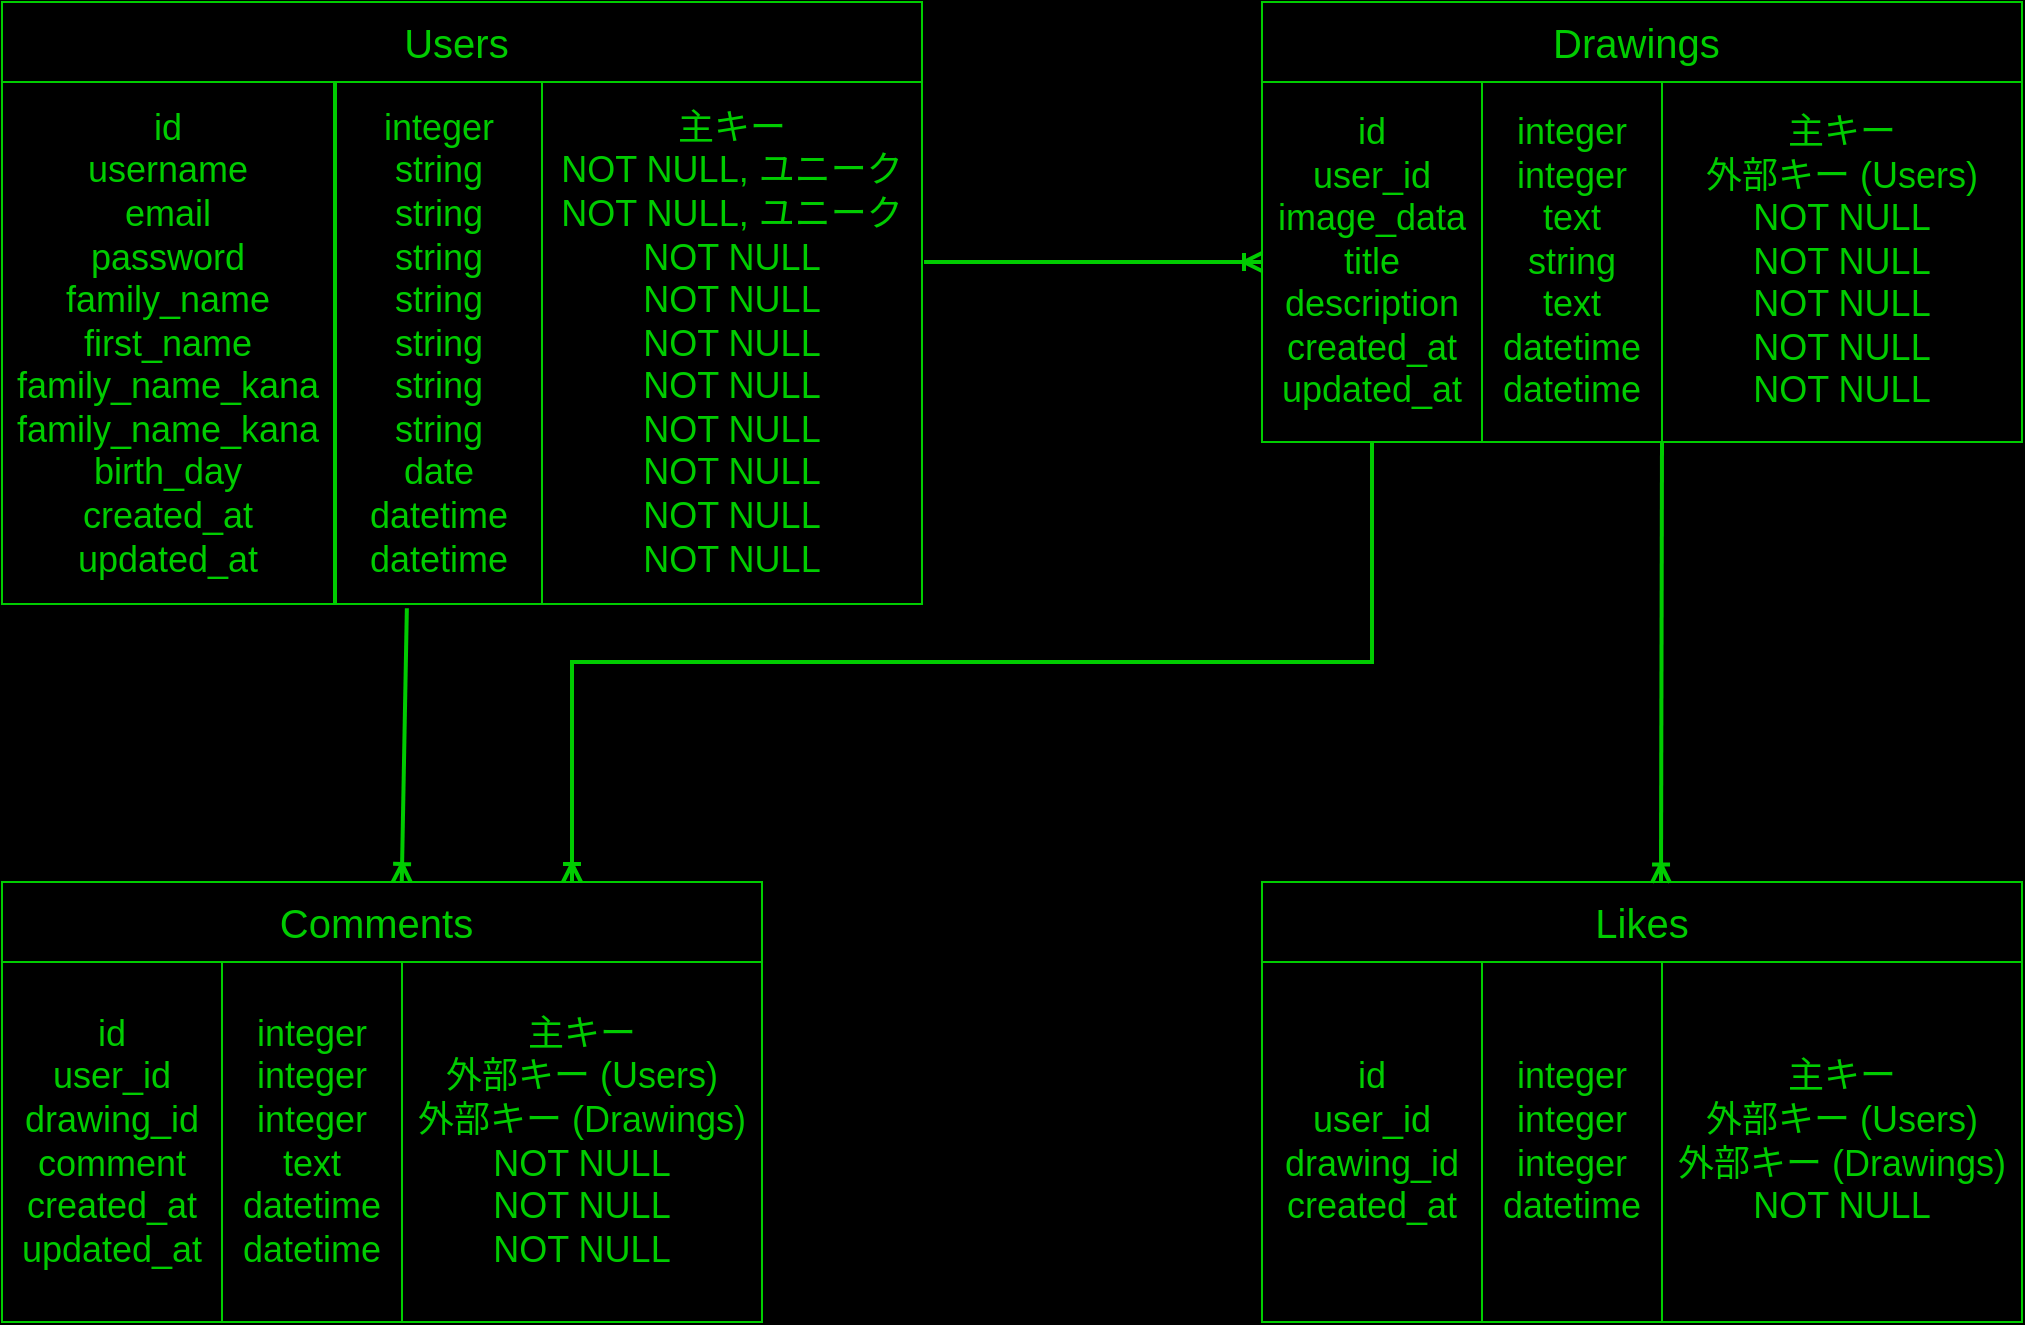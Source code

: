 <mxfile>
    <diagram id="JvyHsSDo-ob5-mI9ohZV" name="ページ1">
        <mxGraphModel dx="1189" dy="804" grid="0" gridSize="10" guides="1" tooltips="1" connect="1" arrows="1" fold="1" page="1" pageScale="1" pageWidth="827" pageHeight="1169" background="#000000" math="0" shadow="0">
            <root>
                <mxCell id="0"/>
                <mxCell id="1" parent="0"/>
                <mxCell id="2" value="&lt;font style=&quot;font-size: 20px;&quot;&gt;Users&amp;nbsp;&lt;/font&gt;" style="whiteSpace=wrap;html=1;fillColor=none;shadow=0;strokeColor=#00CC00;fontColor=#00CC00;" vertex="1" parent="1">
                    <mxGeometry x="80" y="40" width="460" height="40" as="geometry"/>
                </mxCell>
                <mxCell id="3" value="&lt;p style=&quot;line-height: 120%;&quot;&gt;&lt;/p&gt;&lt;font style=&quot;&quot;&gt;&lt;div style=&quot;&quot;&gt;id&lt;/div&gt;&lt;div style=&quot;&quot;&gt;username&lt;/div&gt;&lt;div style=&quot;&quot;&gt;email&lt;/div&gt;&lt;div style=&quot;&quot;&gt;password&lt;/div&gt;&lt;div style=&quot;&quot;&gt;&lt;span style=&quot;background-color: initial;&quot;&gt;&lt;div&gt;family_name&lt;/div&gt;&lt;div&gt;first_name&lt;/div&gt;&lt;div&gt;family_name_kana&lt;/div&gt;&lt;div&gt;family_name_kana&lt;/div&gt;&lt;div&gt;birth_day&lt;/div&gt;&lt;/span&gt;&lt;/div&gt;&lt;div style=&quot;&quot;&gt;&lt;span style=&quot;background-color: initial;&quot;&gt;created_at&lt;/span&gt;&lt;/div&gt;&lt;div style=&quot;&quot;&gt;updated_at&lt;/div&gt;&lt;/font&gt;&lt;p&gt;&lt;/p&gt;" style="whiteSpace=wrap;html=1;fontSize=18;fillColor=none;align=center;shadow=0;strokeColor=#00CC00;fontColor=#00CC00;" vertex="1" parent="1">
                    <mxGeometry x="80" y="80" width="166" height="261" as="geometry"/>
                </mxCell>
                <mxCell id="12" style="edgeStyle=none;html=1;exitX=0.344;exitY=1.008;exitDx=0;exitDy=0;entryX=0.526;entryY=0;entryDx=0;entryDy=0;entryPerimeter=0;fontSize=20;fontColor=#00CC00;strokeWidth=2;endArrow=ERoneToMany;endFill=0;shadow=0;fillColor=none;strokeColor=#00CC00;exitPerimeter=0;" edge="1" parent="1" source="5" target="8">
                    <mxGeometry relative="1" as="geometry"/>
                </mxCell>
                <mxCell id="5" value="&lt;div style=&quot;&quot;&gt;&lt;font style=&quot;font-size: 18px;&quot;&gt;integer&lt;/font&gt;&lt;/div&gt;&lt;div style=&quot;&quot;&gt;&lt;font style=&quot;font-size: 18px;&quot;&gt;string&lt;/font&gt;&lt;/div&gt;&lt;div style=&quot;&quot;&gt;&lt;font style=&quot;font-size: 18px;&quot;&gt;string&lt;/font&gt;&lt;/div&gt;&lt;div style=&quot;&quot;&gt;&lt;span style=&quot;background-color: initial;&quot;&gt;string&lt;/span&gt;&lt;/div&gt;&lt;div style=&quot;&quot;&gt;&lt;font style=&quot;font-size: 18px;&quot;&gt;string&lt;br&gt;&lt;/font&gt;&lt;/div&gt;&lt;div style=&quot;&quot;&gt;&lt;font style=&quot;font-size: 18px;&quot;&gt;string&lt;/font&gt;&lt;/div&gt;&lt;div style=&quot;&quot;&gt;&lt;font style=&quot;font-size: 18px;&quot;&gt;string&lt;br&gt;&lt;/font&gt;&lt;/div&gt;&lt;div style=&quot;&quot;&gt;&lt;font style=&quot;font-size: 18px;&quot;&gt;string&lt;/font&gt;&lt;/div&gt;&lt;div style=&quot;&quot;&gt;&lt;span style=&quot;background-color: initial;&quot;&gt;date&lt;/span&gt;&lt;/div&gt;&lt;div style=&quot;&quot;&gt;&lt;font style=&quot;font-size: 18px;&quot;&gt;datetime&lt;/font&gt;&lt;/div&gt;&lt;div style=&quot;&quot;&gt;&lt;font style=&quot;font-size: 18px;&quot;&gt;datetime&lt;/font&gt;&lt;/div&gt;" style="whiteSpace=wrap;html=1;fontSize=18;fillColor=none;align=center;shadow=0;strokeColor=#00CC00;fontColor=#00CC00;" vertex="1" parent="1">
                    <mxGeometry x="247" y="80" width="103" height="261" as="geometry"/>
                </mxCell>
                <mxCell id="22" style="edgeStyle=none;html=1;entryX=0;entryY=0.5;entryDx=0;entryDy=0;strokeWidth=2;fontSize=20;fontColor=#00CC00;endArrow=ERoneToMany;endFill=0;shadow=0;fillColor=none;strokeColor=#00CC00;" edge="1" parent="1" target="15">
                    <mxGeometry relative="1" as="geometry">
                        <mxPoint x="541" y="170" as="sourcePoint"/>
                    </mxGeometry>
                </mxCell>
                <mxCell id="6" value="主キー&lt;br&gt;NOT NULL, ユニーク&lt;br&gt;NOT NULL, ユニーク&lt;br&gt;NOT NULL&lt;br&gt;NOT NULL&lt;br&gt;NOT NULL&lt;br&gt;NOT NULL&lt;br&gt;NOT NULL&lt;br&gt;NOT NULL&lt;br&gt;NOT NULL&lt;br&gt;NOT NULL" style="whiteSpace=wrap;html=1;fontSize=18;fillColor=none;shadow=0;strokeColor=#00CC00;fontColor=#00CC00;" vertex="1" parent="1">
                    <mxGeometry x="350" y="80" width="190" height="261" as="geometry"/>
                </mxCell>
                <mxCell id="8" value="&lt;font style=&quot;font-size: 20px;&quot;&gt;Comments&amp;nbsp;&lt;/font&gt;" style="whiteSpace=wrap;html=1;fillColor=none;shadow=0;strokeColor=#00CC00;fontColor=#00CC00;" vertex="1" parent="1">
                    <mxGeometry x="80" y="480" width="380" height="40" as="geometry"/>
                </mxCell>
                <mxCell id="9" value="&lt;p style=&quot;line-height: 120%;&quot;&gt;&lt;/p&gt;&lt;font style=&quot;&quot;&gt;&lt;div style=&quot;&quot;&gt;id&lt;/div&gt;&lt;div style=&quot;&quot;&gt;user_id&lt;/div&gt;drawing_id&lt;br&gt;comment&lt;br&gt;created_at&lt;div style=&quot;&quot;&gt;&lt;span style=&quot;background-color: initial;&quot;&gt;updated_at&lt;/span&gt;&lt;br&gt;&lt;/div&gt;&lt;/font&gt;&lt;p&gt;&lt;/p&gt;" style="whiteSpace=wrap;html=1;fontSize=18;fillColor=none;align=center;shadow=0;strokeColor=#00CC00;fontColor=#00CC00;" vertex="1" parent="1">
                    <mxGeometry x="80" y="520" width="110" height="180" as="geometry"/>
                </mxCell>
                <mxCell id="10" value="&lt;div style=&quot;&quot;&gt;&lt;font style=&quot;font-size: 18px;&quot;&gt;integer&lt;/font&gt;&lt;/div&gt;integer&lt;div style=&quot;&quot;&gt;integer&lt;br&gt;&lt;/div&gt;&lt;div style=&quot;&quot;&gt;&lt;font style=&quot;font-size: 18px;&quot;&gt;text&lt;/font&gt;&lt;/div&gt;&lt;div style=&quot;&quot;&gt;&lt;font style=&quot;font-size: 18px;&quot;&gt;datetime&lt;/font&gt;&lt;/div&gt;&lt;div style=&quot;&quot;&gt;&lt;font style=&quot;font-size: 18px;&quot;&gt;datetime&lt;/font&gt;&lt;/div&gt;" style="whiteSpace=wrap;html=1;fontSize=18;fillColor=none;align=center;shadow=0;strokeColor=#00CC00;fontColor=#00CC00;" vertex="1" parent="1">
                    <mxGeometry x="190" y="520" width="90" height="180" as="geometry"/>
                </mxCell>
                <mxCell id="11" value="&lt;div&gt;主キー&lt;/div&gt;&lt;div&gt;外部キー (Users)&lt;/div&gt;&lt;div&gt;外部キー (Drawings)&lt;/div&gt;&lt;div&gt;NOT NULL&lt;/div&gt;&lt;div&gt;NOT NULL&lt;/div&gt;&lt;div&gt;NOT NULL&lt;/div&gt;" style="whiteSpace=wrap;html=1;fontSize=18;fillColor=none;shadow=0;strokeColor=#00CC00;fontColor=#00CC00;" vertex="1" parent="1">
                    <mxGeometry x="280" y="520" width="180" height="180" as="geometry"/>
                </mxCell>
                <mxCell id="14" value="&lt;font style=&quot;font-size: 20px;&quot;&gt;Drawings&amp;nbsp;&lt;/font&gt;" style="whiteSpace=wrap;html=1;fillColor=none;shadow=0;strokeColor=#00CC00;fontColor=#00CC00;" vertex="1" parent="1">
                    <mxGeometry x="710" y="40" width="380" height="40" as="geometry"/>
                </mxCell>
                <mxCell id="27" style="edgeStyle=orthogonalEdgeStyle;rounded=0;html=1;exitX=0.5;exitY=1;exitDx=0;exitDy=0;entryX=0.75;entryY=0;entryDx=0;entryDy=0;strokeWidth=2;fontSize=20;fontColor=#00CC00;endArrow=ERoneToMany;endFill=0;shadow=0;fillColor=none;strokeColor=#00CC00;" edge="1" parent="1" source="15" target="8">
                    <mxGeometry relative="1" as="geometry"/>
                </mxCell>
                <mxCell id="15" value="&lt;p style=&quot;line-height: 120%;&quot;&gt;&lt;/p&gt;&lt;font style=&quot;&quot;&gt;&lt;div style=&quot;&quot;&gt;id&lt;/div&gt;&lt;div style=&quot;&quot;&gt;user_id&lt;/div&gt;&lt;div style=&quot;&quot;&gt;image_data&lt;/div&gt;&lt;div style=&quot;&quot;&gt;title&lt;/div&gt;&lt;div style=&quot;&quot;&gt;description&lt;br&gt;&lt;/div&gt;&lt;div style=&quot;&quot;&gt;created_at&lt;/div&gt;&lt;div style=&quot;&quot;&gt;updated_at&lt;/div&gt;&lt;/font&gt;&lt;p&gt;&lt;/p&gt;" style="whiteSpace=wrap;html=1;fontSize=18;fillColor=none;align=center;shadow=0;strokeColor=#00CC00;fontColor=#00CC00;" vertex="1" parent="1">
                    <mxGeometry x="710" y="80" width="110" height="180" as="geometry"/>
                </mxCell>
                <mxCell id="26" style="edgeStyle=none;rounded=0;html=1;exitX=1;exitY=1;exitDx=0;exitDy=0;entryX=0.525;entryY=0.007;entryDx=0;entryDy=0;entryPerimeter=0;strokeWidth=2;fontSize=20;fontColor=#00CC00;endArrow=ERoneToMany;endFill=0;shadow=0;fillColor=none;strokeColor=#00CC00;" edge="1" parent="1" source="16" target="18">
                    <mxGeometry relative="1" as="geometry"/>
                </mxCell>
                <mxCell id="16" value="&lt;div style=&quot;&quot;&gt;&lt;font style=&quot;font-size: 18px;&quot;&gt;integer&lt;/font&gt;&lt;/div&gt;integer&lt;div style=&quot;&quot;&gt;text&lt;br&gt;&lt;/div&gt;&lt;div style=&quot;&quot;&gt;&lt;font style=&quot;font-size: 18px;&quot;&gt;string&lt;/font&gt;&lt;/div&gt;&lt;div style=&quot;&quot;&gt;&lt;font style=&quot;font-size: 18px;&quot;&gt;text&lt;br&gt;&lt;/font&gt;&lt;/div&gt;&lt;div style=&quot;&quot;&gt;&lt;font style=&quot;font-size: 18px;&quot;&gt;datetime&lt;/font&gt;&lt;/div&gt;&lt;div style=&quot;&quot;&gt;&lt;font style=&quot;font-size: 18px;&quot;&gt;datetime&lt;/font&gt;&lt;/div&gt;" style="whiteSpace=wrap;html=1;fontSize=18;fillColor=none;align=center;shadow=0;strokeColor=#00CC00;fontColor=#00CC00;" vertex="1" parent="1">
                    <mxGeometry x="820" y="80" width="90" height="180" as="geometry"/>
                </mxCell>
                <mxCell id="17" value="&lt;div&gt;主キー&lt;/div&gt;&lt;div&gt;外部キー (Users)&lt;/div&gt;&lt;div&gt;NOT NULL&lt;/div&gt;&lt;div&gt;NOT NULL&lt;/div&gt;&lt;div&gt;NOT NULL&lt;/div&gt;&lt;div&gt;NOT NULL&lt;/div&gt;&lt;div&gt;NOT NULL&lt;/div&gt;" style="whiteSpace=wrap;html=1;fontSize=18;fillColor=none;shadow=0;strokeColor=#00CC00;fontColor=#00CC00;" vertex="1" parent="1">
                    <mxGeometry x="910" y="80" width="180" height="180" as="geometry"/>
                </mxCell>
                <mxCell id="18" value="&lt;font&gt;&lt;span style=&quot;font-size: 20px;&quot;&gt;Likes&lt;/span&gt;&lt;/font&gt;" style="whiteSpace=wrap;html=1;fillColor=none;shadow=0;strokeColor=#00CC00;fontColor=#00CC00;" vertex="1" parent="1">
                    <mxGeometry x="710" y="480" width="380" height="40" as="geometry"/>
                </mxCell>
                <mxCell id="19" value="&lt;p style=&quot;line-height: 120%;&quot;&gt;&lt;/p&gt;&lt;font style=&quot;&quot;&gt;&lt;div style=&quot;&quot;&gt;id&lt;/div&gt;&lt;div style=&quot;&quot;&gt;user_id&lt;/div&gt;&lt;div style=&quot;&quot;&gt;drawing_id&lt;/div&gt;&lt;div style=&quot;&quot;&gt;created_at&lt;/div&gt;&lt;/font&gt;&lt;p&gt;&lt;/p&gt;" style="whiteSpace=wrap;html=1;fontSize=18;fillColor=none;align=center;shadow=0;strokeColor=#00CC00;fontColor=#00CC00;" vertex="1" parent="1">
                    <mxGeometry x="710" y="520" width="110" height="180" as="geometry"/>
                </mxCell>
                <mxCell id="20" value="&lt;div style=&quot;&quot;&gt;&lt;font style=&quot;font-size: 18px;&quot;&gt;integer&lt;/font&gt;&lt;/div&gt;integer&lt;div style=&quot;&quot;&gt;integer&lt;br&gt;&lt;/div&gt;&lt;div style=&quot;&quot;&gt;&lt;span style=&quot;background-color: initial;&quot;&gt;datetime&lt;/span&gt;&lt;/div&gt;" style="whiteSpace=wrap;html=1;fontSize=18;fillColor=none;align=center;shadow=0;strokeColor=#00CC00;fontColor=#00CC00;" vertex="1" parent="1">
                    <mxGeometry x="820" y="520" width="90" height="180" as="geometry"/>
                </mxCell>
                <mxCell id="21" value="&lt;div&gt;主キー&lt;/div&gt;&lt;div&gt;外部キー (Users)&lt;/div&gt;&lt;div&gt;外部キー (Drawings)&lt;/div&gt;&lt;div&gt;&lt;span style=&quot;background-color: initial;&quot;&gt;NOT NULL&lt;/span&gt;&lt;/div&gt;" style="whiteSpace=wrap;html=1;fontSize=18;fillColor=none;shadow=0;strokeColor=#00CC00;fontColor=#00CC00;" vertex="1" parent="1">
                    <mxGeometry x="910" y="520" width="180" height="180" as="geometry"/>
                </mxCell>
            </root>
        </mxGraphModel>
    </diagram>
</mxfile>